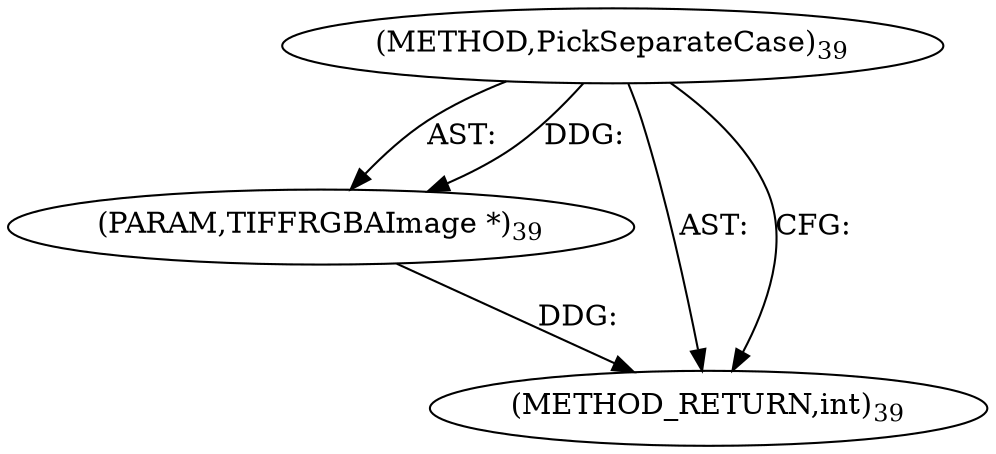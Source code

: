 digraph "PickSeparateCase" {  
"45568" [label = <(METHOD,PickSeparateCase)<SUB>39</SUB>> ]
"45569" [label = <(PARAM,TIFFRGBAImage *)<SUB>39</SUB>> ]
"45570" [label = <(METHOD_RETURN,int)<SUB>39</SUB>> ]
  "45568" -> "45569"  [ label = "AST: "] 
  "45568" -> "45570"  [ label = "AST: "] 
  "45568" -> "45570"  [ label = "CFG: "] 
  "45569" -> "45570"  [ label = "DDG: "] 
  "45568" -> "45569"  [ label = "DDG: "] 
}
